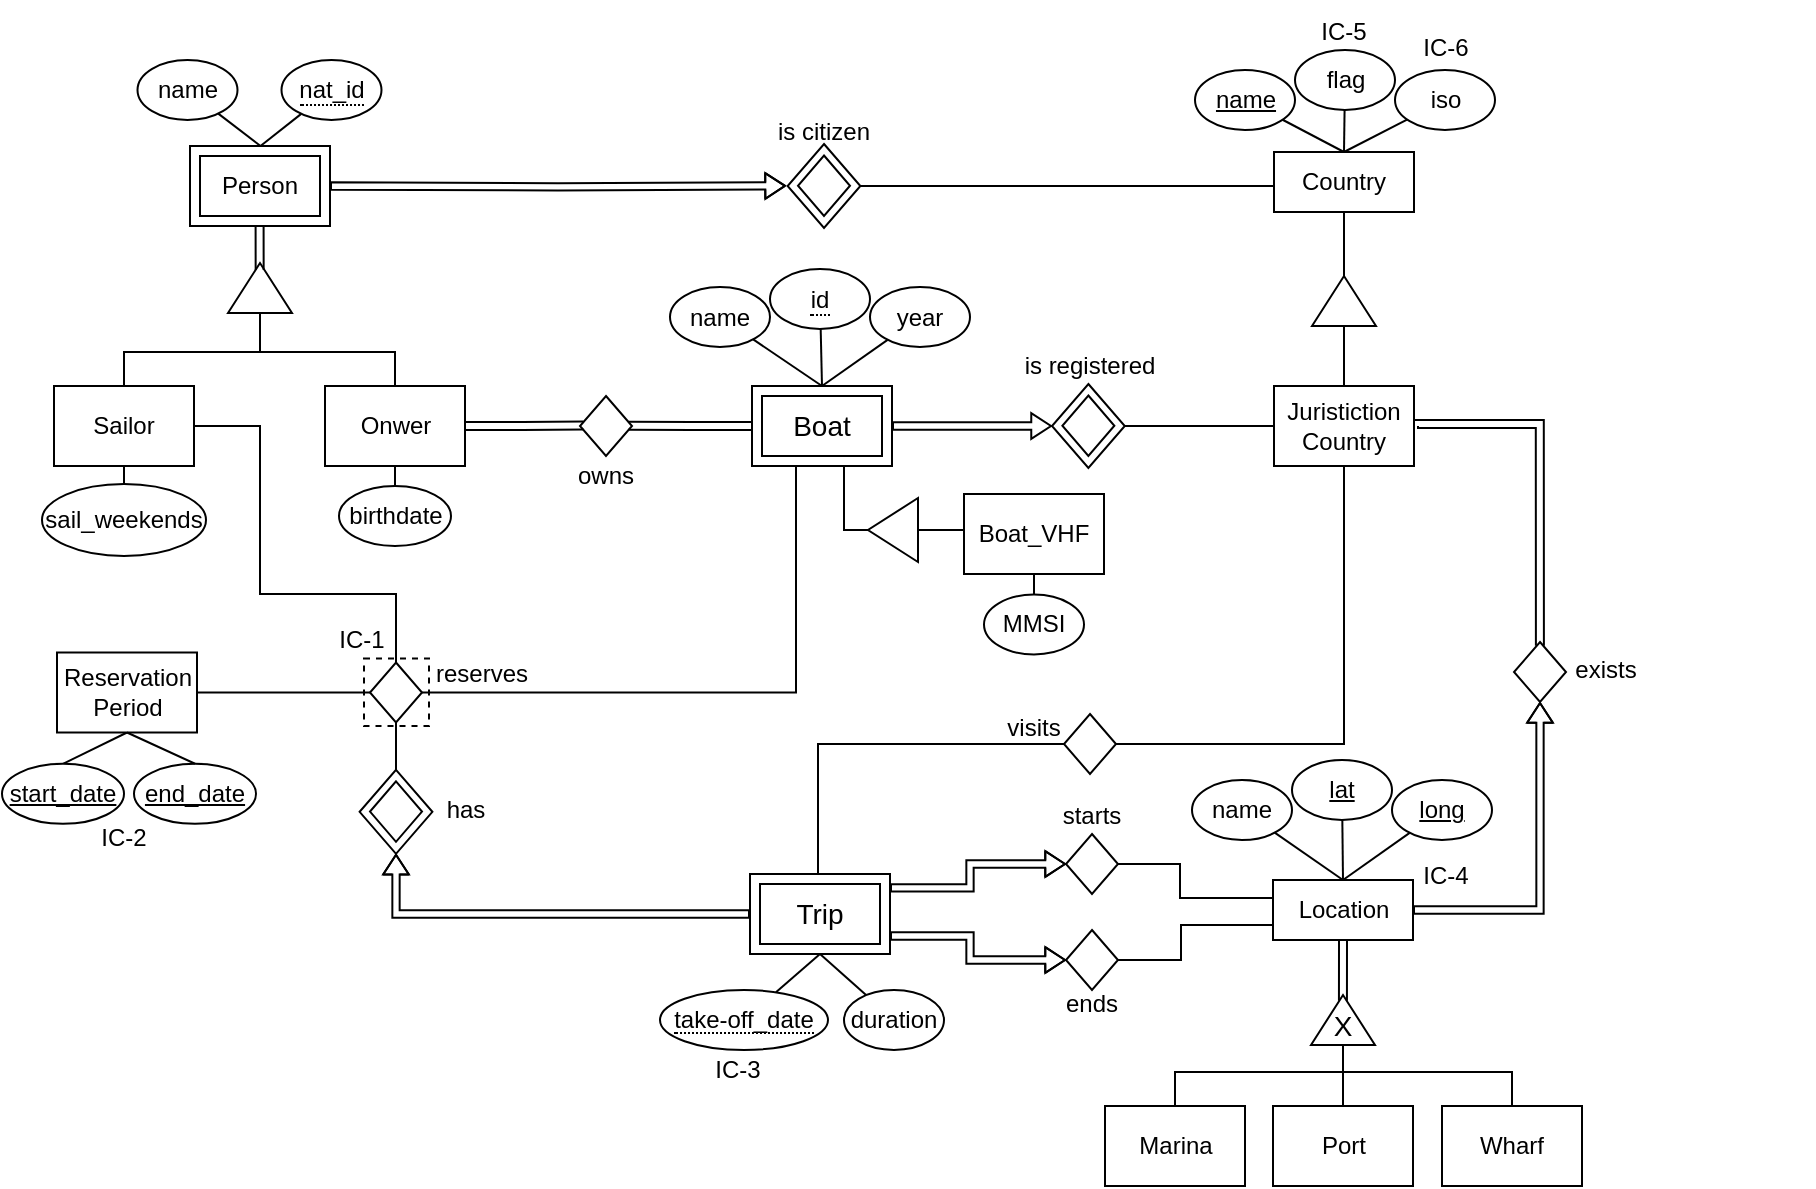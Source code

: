 <mxfile version="15.9.6" type="device"><diagram id="mtO8EmzBldFPsHvV7_26" name="EA-Model"><mxGraphModel dx="1038" dy="489" grid="1" gridSize="4" guides="1" tooltips="1" connect="1" arrows="1" fold="1" page="1" pageScale="1" pageWidth="827" pageHeight="1169" math="0" shadow="0"><root><mxCell id="0"/><mxCell id="1" parent="0"/><mxCell id="zJxWmI2F3YD3vHhMLD6m-106" value="" style="edgeStyle=orthogonalEdgeStyle;rounded=0;orthogonalLoop=1;jettySize=auto;html=1;fontColor=#000000;startArrow=block;startFill=0;endArrow=none;endFill=0;shape=flexArrow;endWidth=14.912;endSize=2.42;width=3.649;startSize=2.956;sourcePerimeterSpacing=0;startWidth=8.221;ignoreEdge=0;shadow=0;sketch=0;sourcePortConstraint=none;targetPortConstraint=none;orthogonal=0;anchorPointDirection=0;entryX=1;entryY=0.5;entryDx=0;entryDy=0;exitX=0.5;exitY=1;exitDx=0;exitDy=0;" parent="1" source="zJxWmI2F3YD3vHhMLD6m-108" target="zJxWmI2F3YD3vHhMLD6m-92" edge="1"><mxGeometry relative="1" as="geometry"><mxPoint x="772" y="486" as="sourcePoint"/><mxPoint x="772.011" y="609.0" as="targetPoint"/><Array as="points"><mxPoint x="772" y="482"/><mxPoint x="772" y="609"/></Array></mxGeometry></mxCell><mxCell id="zJxWmI2F3YD3vHhMLD6m-107" value="" style="group;rounded=1;shadow=0;sketch=0;strokeColor=none;strokeWidth=1;fillColor=none;gradientColor=none;" parent="1" vertex="1" connectable="0"><mxGeometry x="779" y="438" width="130" height="36" as="geometry"/></mxCell><mxCell id="zJxWmI2F3YD3vHhMLD6m-108" value="" style="rhombus;whiteSpace=wrap;html=1;fillColor=default;container=0;rounded=0;shadow=0;sketch=0;strokeColor=default;strokeWidth=1;" parent="zJxWmI2F3YD3vHhMLD6m-107" vertex="1"><mxGeometry x="-20" y="2" width="26" height="30" as="geometry"/></mxCell><mxCell id="zJxWmI2F3YD3vHhMLD6m-109" value="exists" style="text;html=1;strokeColor=none;fillColor=none;align=center;verticalAlign=middle;whiteSpace=wrap;rounded=0;container=0;shadow=0;sketch=0;" parent="zJxWmI2F3YD3vHhMLD6m-107" vertex="1"><mxGeometry x="-7" y="1" width="66" height="30" as="geometry"/></mxCell><mxCell id="zJxWmI2F3YD3vHhMLD6m-112" value="" style="edgeStyle=orthogonalEdgeStyle;rounded=0;orthogonalLoop=1;jettySize=auto;html=1;fontColor=#000000;startArrow=none;startFill=0;endArrow=none;endFill=0;shape=link;startSize=5;shadow=0;sketch=0;sourcePerimeterSpacing=0;entryX=1;entryY=0.5;entryDx=0;entryDy=0;exitX=0.498;exitY=0.063;exitDx=0;exitDy=0;exitPerimeter=0;" parent="1" source="zJxWmI2F3YD3vHhMLD6m-108" target="zJxWmI2F3YD3vHhMLD6m-33" edge="1"><mxGeometry relative="1" as="geometry"><mxPoint x="772" y="438" as="sourcePoint"/><mxPoint x="718" y="366" as="targetPoint"/><Array as="points"><mxPoint x="772" y="331"/></Array></mxGeometry></mxCell><mxCell id="zJxWmI2F3YD3vHhMLD6m-163" value="" style="edgeStyle=orthogonalEdgeStyle;rounded=0;orthogonalLoop=1;jettySize=auto;html=1;fontColor=#000000;startArrow=block;startFill=0;endArrow=none;endFill=0;shape=flexArrow;endWidth=14.912;endSize=2.42;width=3.649;startSize=2.956;sourcePerimeterSpacing=0;startWidth=8.221;ignoreEdge=0;shadow=0;sketch=0;sourcePortConstraint=none;targetPortConstraint=none;orthogonal=0;anchorPointDirection=0;fontSize=14;entryX=1;entryY=0.5;entryDx=0;entryDy=0;exitX=0;exitY=0.5;exitDx=0;exitDy=0;" parent="1" source="zJxWmI2F3YD3vHhMLD6m-165" target="zJxWmI2F3YD3vHhMLD6m-155" edge="1"><mxGeometry relative="1" as="geometry"><mxPoint x="520" y="332" as="sourcePoint"/><mxPoint x="502.021" y="356.0" as="targetPoint"/><Array as="points"/></mxGeometry></mxCell><mxCell id="zJxWmI2F3YD3vHhMLD6m-173" value="" style="edgeStyle=orthogonalEdgeStyle;rounded=0;sketch=0;orthogonalLoop=1;jettySize=auto;html=1;shadow=0;fontSize=14;startArrow=none;startFill=0;endArrow=none;endFill=0;sourcePerimeterSpacing=0;entryX=1;entryY=0.5;entryDx=0;entryDy=0;" parent="1" source="zJxWmI2F3YD3vHhMLD6m-33" target="zJxWmI2F3YD3vHhMLD6m-165" edge="1"><mxGeometry relative="1" as="geometry"/></mxCell><mxCell id="zJxWmI2F3YD3vHhMLD6m-174" value="" style="group;rounded=0;shadow=0;sketch=0;fontSize=14;strokeColor=default;strokeWidth=1;fillColor=none;gradientColor=none;container=0;" parent="1" vertex="1" connectable="0"><mxGeometry x="377" y="556" width="70" height="40" as="geometry"/></mxCell><mxCell id="xn7g9iZV4RgTC4gJWkwB-10" value="" style="edgeStyle=orthogonalEdgeStyle;rounded=0;orthogonalLoop=1;jettySize=auto;html=1;fontColor=#000000;startArrow=block;startFill=0;endArrow=none;endFill=0;shape=flexArrow;endWidth=14.912;endSize=2.42;width=3.649;startSize=2.956;sourcePerimeterSpacing=0;startWidth=8.221;ignoreEdge=0;shadow=0;sketch=0;sourcePortConstraint=none;targetPortConstraint=none;orthogonal=0;anchorPointDirection=0;entryX=1;entryY=0.198;entryDx=0;entryDy=0;entryPerimeter=0;exitX=0;exitY=0.5;exitDx=0;exitDy=0;" parent="1" source="xn7g9iZV4RgTC4gJWkwB-2" edge="1"><mxGeometry relative="1" as="geometry"><mxPoint x="526" y="551" as="sourcePoint"/><mxPoint x="447" y="562.92" as="targetPoint"/><Array as="points"><mxPoint x="487" y="551"/><mxPoint x="487" y="563"/></Array></mxGeometry></mxCell><mxCell id="xn7g9iZV4RgTC4gJWkwB-18" value="" style="edgeStyle=orthogonalEdgeStyle;rounded=0;orthogonalLoop=1;jettySize=auto;html=1;fontColor=#000000;startArrow=none;startFill=0;endArrow=none;endFill=0;entryX=1;entryY=0.5;entryDx=0;entryDy=0;" parent="1" target="xn7g9iZV4RgTC4gJWkwB-2" edge="1"><mxGeometry relative="1" as="geometry"><mxPoint x="636" y="568" as="sourcePoint"/><mxPoint x="592.26" y="558" as="targetPoint"/><Array as="points"><mxPoint x="639" y="568"/><mxPoint x="592" y="568"/><mxPoint x="592" y="551"/></Array></mxGeometry></mxCell><mxCell id="xn7g9iZV4RgTC4gJWkwB-19" value="" style="edgeStyle=orthogonalEdgeStyle;rounded=0;orthogonalLoop=1;jettySize=auto;html=1;fontColor=#000000;startArrow=none;startFill=0;endArrow=none;endFill=0;entryX=1;entryY=0.5;entryDx=0;entryDy=0;exitX=0;exitY=0.75;exitDx=0;exitDy=0;" parent="1" source="zJxWmI2F3YD3vHhMLD6m-92" target="xn7g9iZV4RgTC4gJWkwB-7" edge="1"><mxGeometry relative="1" as="geometry"><mxPoint x="634" y="582" as="sourcePoint"/><mxPoint x="598.26" y="600" as="targetPoint"/><Array as="points"><mxPoint x="592.5" y="582"/><mxPoint x="592.5" y="599"/></Array></mxGeometry></mxCell><mxCell id="xn7g9iZV4RgTC4gJWkwB-26" value="" style="edgeStyle=none;rounded=0;orthogonalLoop=1;jettySize=auto;html=1;endArrow=none;endFill=0;entryX=0.5;entryY=1;entryDx=0;entryDy=0;" parent="1" source="xn7g9iZV4RgTC4gJWkwB-23" target="zJxWmI2F3YD3vHhMLD6m-175" edge="1"><mxGeometry relative="1" as="geometry"/></mxCell><mxCell id="xn7g9iZV4RgTC4gJWkwB-23" value="&lt;div style=&quot;border-bottom: 1px dotted black ; line-height: 1&quot;&gt;take-off_date&lt;/div&gt;" style="ellipse;whiteSpace=wrap;html=1;container=0;" parent="1" vertex="1"><mxGeometry x="332" y="614" width="84" height="30" as="geometry"/></mxCell><mxCell id="xn7g9iZV4RgTC4gJWkwB-25" value="" style="rounded=0;orthogonalLoop=1;jettySize=auto;html=1;endArrow=none;endFill=0;entryX=0.5;entryY=1;entryDx=0;entryDy=0;" parent="1" source="xn7g9iZV4RgTC4gJWkwB-24" target="zJxWmI2F3YD3vHhMLD6m-175" edge="1"><mxGeometry relative="1" as="geometry"/></mxCell><mxCell id="xn7g9iZV4RgTC4gJWkwB-24" value="duration" style="ellipse;whiteSpace=wrap;html=1;container=0;" parent="1" vertex="1"><mxGeometry x="424" y="614" width="50" height="30" as="geometry"/></mxCell><mxCell id="xn7g9iZV4RgTC4gJWkwB-32" value="" style="edgeStyle=orthogonalEdgeStyle;rounded=0;orthogonalLoop=1;jettySize=auto;html=1;fontColor=#000000;startArrow=none;startFill=0;endArrow=none;endFill=0;entryX=0;entryY=0.5;entryDx=0;entryDy=0;exitX=0.5;exitY=0;exitDx=0;exitDy=0;" parent="1" source="zJxWmI2F3YD3vHhMLD6m-176" target="xn7g9iZV4RgTC4gJWkwB-29" edge="1"><mxGeometry relative="1" as="geometry"><mxPoint x="411" y="616" as="sourcePoint"/><mxPoint x="524" y="491" as="targetPoint"/><Array as="points"><mxPoint x="412" y="588"/><mxPoint x="411" y="588"/><mxPoint x="411" y="491"/></Array></mxGeometry></mxCell><mxCell id="xn7g9iZV4RgTC4gJWkwB-33" value="" style="edgeStyle=orthogonalEdgeStyle;rounded=0;orthogonalLoop=1;jettySize=auto;html=1;fontColor=#000000;startArrow=none;startFill=0;endArrow=none;endFill=0;entryX=0.5;entryY=1;entryDx=0;entryDy=0;exitX=1;exitY=0.5;exitDx=0;exitDy=0;" parent="1" source="xn7g9iZV4RgTC4gJWkwB-29" target="zJxWmI2F3YD3vHhMLD6m-33" edge="1"><mxGeometry relative="1" as="geometry"><mxPoint x="674" y="488" as="sourcePoint"/><mxPoint x="674" y="378" as="targetPoint"/><Array as="points"><mxPoint x="674" y="491"/></Array></mxGeometry></mxCell><mxCell id="xn7g9iZV4RgTC4gJWkwB-41" value="" style="edgeStyle=orthogonalEdgeStyle;rounded=0;orthogonalLoop=1;jettySize=auto;html=1;fontColor=#000000;startArrow=none;startFill=0;endArrow=none;endFill=0;shape=link;startSize=5;exitX=1;exitY=0.5;exitDx=0;exitDy=0;entryX=0.064;entryY=0.492;entryDx=0;entryDy=0;entryPerimeter=0;" parent="1" source="zJxWmI2F3YD3vHhMLD6m-144" target="xn7g9iZV4RgTC4gJWkwB-39" edge="1"><mxGeometry relative="1" as="geometry"><mxPoint x="320.044" y="389.9" as="sourcePoint"/><mxPoint x="284" y="332" as="targetPoint"/><Array as="points"/></mxGeometry></mxCell><mxCell id="xn7g9iZV4RgTC4gJWkwB-42" value="" style="edgeStyle=orthogonalEdgeStyle;rounded=0;orthogonalLoop=1;jettySize=auto;html=1;fontColor=#000000;startArrow=none;startFill=0;endArrow=none;endFill=0;shape=link;startSize=5;exitX=0;exitY=0.5;exitDx=0;exitDy=0;entryX=0.93;entryY=0.494;entryDx=0;entryDy=0;entryPerimeter=0;" parent="1" source="zJxWmI2F3YD3vHhMLD6m-155" target="xn7g9iZV4RgTC4gJWkwB-39" edge="1"><mxGeometry relative="1" as="geometry"><mxPoint x="372" y="332" as="sourcePoint"/><mxPoint x="324" y="332" as="targetPoint"/><Array as="points"/></mxGeometry></mxCell><mxCell id="zJxWmI2F3YD3vHhMLD6m-135" value="&lt;div style=&quot;border-bottom: 1px dotted black&quot;&gt;nat_id&lt;/div&gt;" style="ellipse;whiteSpace=wrap;html=1;container=0;" parent="1" vertex="1"><mxGeometry x="142.75" y="149" width="50" height="30" as="geometry"/></mxCell><mxCell id="zJxWmI2F3YD3vHhMLD6m-138" style="edgeStyle=none;rounded=0;orthogonalLoop=1;jettySize=auto;html=1;entryX=0.5;entryY=0;entryDx=0;entryDy=0;endArrow=none;endFill=0;" parent="1" source="zJxWmI2F3YD3vHhMLD6m-135" edge="1"><mxGeometry relative="1" as="geometry"><mxPoint x="132.25" y="192" as="targetPoint"/></mxGeometry></mxCell><mxCell id="zJxWmI2F3YD3vHhMLD6m-140" style="rounded=0;orthogonalLoop=1;jettySize=auto;html=1;endArrow=none;endFill=0;entryX=0.5;entryY=0;entryDx=0;entryDy=0;" parent="1" source="zJxWmI2F3YD3vHhMLD6m-141" edge="1"><mxGeometry relative="1" as="geometry"><mxPoint x="132.25" y="192" as="targetPoint"/></mxGeometry></mxCell><mxCell id="zJxWmI2F3YD3vHhMLD6m-141" value="name" style="ellipse;whiteSpace=wrap;html=1;container=0;" parent="1" vertex="1"><mxGeometry x="70.75" y="149" width="50" height="30" as="geometry"/></mxCell><mxCell id="zJxWmI2F3YD3vHhMLD6m-142" value="Sailor" style="rounded=0;whiteSpace=wrap;html=1;fontColor=#000000;fillColor=default;strokeWidth=1;shadow=0;sketch=0;container=0;" parent="1" vertex="1"><mxGeometry x="29" y="312" width="70" height="40" as="geometry"/></mxCell><mxCell id="zJxWmI2F3YD3vHhMLD6m-144" value="Onwer" style="rounded=0;whiteSpace=wrap;html=1;fontColor=#000000;fillColor=default;strokeWidth=1;shadow=0;sketch=0;container=0;" parent="1" vertex="1"><mxGeometry x="164.5" y="312" width="70" height="40" as="geometry"/></mxCell><mxCell id="zJxWmI2F3YD3vHhMLD6m-149" style="edgeStyle=orthogonalEdgeStyle;rounded=0;sketch=0;orthogonalLoop=1;jettySize=auto;html=1;shadow=0;startArrow=none;startFill=0;endArrow=none;endFill=0;sourcePerimeterSpacing=0;entryX=0;entryY=0.5;entryDx=0;entryDy=0;exitX=0.5;exitY=0;exitDx=0;exitDy=0;" parent="1" source="zJxWmI2F3YD3vHhMLD6m-142" target="zJxWmI2F3YD3vHhMLD6m-146" edge="1"><mxGeometry relative="1" as="geometry"><mxPoint x="-446" y="-215" as="targetPoint"/><Array as="points"><mxPoint x="64" y="295"/><mxPoint x="132" y="295"/></Array></mxGeometry></mxCell><mxCell id="zJxWmI2F3YD3vHhMLD6m-151" style="edgeStyle=orthogonalEdgeStyle;rounded=0;sketch=0;orthogonalLoop=1;jettySize=auto;html=1;entryX=0;entryY=0.5;entryDx=0;entryDy=0;shadow=0;startArrow=none;startFill=0;endArrow=none;endFill=0;sourcePerimeterSpacing=0;exitX=0.5;exitY=0;exitDx=0;exitDy=0;" parent="1" source="zJxWmI2F3YD3vHhMLD6m-144" target="zJxWmI2F3YD3vHhMLD6m-146" edge="1"><mxGeometry relative="1" as="geometry"><Array as="points"><mxPoint x="200" y="295"/><mxPoint x="132" y="295"/></Array></mxGeometry></mxCell><mxCell id="xn7g9iZV4RgTC4gJWkwB-45" value="" style="rhombus;whiteSpace=wrap;html=1;fillColor=none;container=0;rounded=0;" parent="1" vertex="1"><mxGeometry x="187" y="450.25" width="26" height="30" as="geometry"/></mxCell><mxCell id="T82zshx75YJD7q8zzaBY-7" value="IC-3" style="text;html=1;strokeColor=none;fillColor=none;align=center;verticalAlign=middle;whiteSpace=wrap;rounded=0;fontColor=#000000;container=0;" parent="1" vertex="1"><mxGeometry x="348" y="639" width="46" height="30" as="geometry"/></mxCell><mxCell id="zJxWmI2F3YD3vHhMLD6m-154" value="" style="group;rounded=0;shadow=0;sketch=0;fontSize=14;strokeColor=default;strokeWidth=1;fillColor=default;gradientColor=none;container=0;" parent="1" vertex="1" connectable="0"><mxGeometry x="378" y="312" width="70" height="40" as="geometry"/></mxCell><mxCell id="vhLkZkpWc89XIoJ8tT74-11" value="" style="triangle;whiteSpace=wrap;html=1;rotation=0;direction=west;container=0;fillColor=default;" parent="1" vertex="1"><mxGeometry x="436" y="368" width="25" height="32" as="geometry"/></mxCell><mxCell id="_oi1t7SyCfemKxTEH7Dt-3" style="rounded=0;orthogonalLoop=1;jettySize=auto;html=1;exitX=0.5;exitY=0;exitDx=0;exitDy=0;endArrow=none;endFill=0;entryX=0.5;entryY=1;entryDx=0;entryDy=0;" parent="1" source="_oi1t7SyCfemKxTEH7Dt-1" target="zJxWmI2F3YD3vHhMLD6m-142" edge="1"><mxGeometry relative="1" as="geometry"><mxPoint x="37" y="353" as="targetPoint"/></mxGeometry></mxCell><mxCell id="_oi1t7SyCfemKxTEH7Dt-1" value="sail_weekends" style="ellipse;whiteSpace=wrap;html=1;container=0;" parent="1" vertex="1"><mxGeometry x="23" y="361" width="82" height="36" as="geometry"/></mxCell><mxCell id="_oi1t7SyCfemKxTEH7Dt-10" value="" style="edgeStyle=none;rounded=0;orthogonalLoop=1;jettySize=auto;html=1;endArrow=none;endFill=0;entryX=0.5;entryY=1;entryDx=0;entryDy=0;exitX=0.5;exitY=0;exitDx=0;exitDy=0;" parent="1" source="_oi1t7SyCfemKxTEH7Dt-4" target="zJxWmI2F3YD3vHhMLD6m-144" edge="1"><mxGeometry relative="1" as="geometry"><mxPoint x="231" y="379" as="sourcePoint"/></mxGeometry></mxCell><mxCell id="_oi1t7SyCfemKxTEH7Dt-4" value="birthdate" style="ellipse;whiteSpace=wrap;html=1;container=0;" parent="1" vertex="1"><mxGeometry x="171.5" y="362" width="56" height="30" as="geometry"/></mxCell><mxCell id="T82zshx75YJD7q8zzaBY-8" value="IC-5" style="text;html=1;strokeColor=none;fillColor=none;align=center;verticalAlign=middle;whiteSpace=wrap;rounded=0;fontColor=#000000;container=0;" parent="1" vertex="1"><mxGeometry x="651" y="119" width="45.75" height="32" as="geometry"/></mxCell><mxCell id="zJxWmI2F3YD3vHhMLD6m-99" value="Marina" style="rounded=0;whiteSpace=wrap;html=1;fontColor=#000000;fillColor=default;strokeWidth=1;shadow=0;sketch=0;container=0;" parent="1" vertex="1"><mxGeometry x="554.5" y="672" width="70" height="40" as="geometry"/></mxCell><mxCell id="zJxWmI2F3YD3vHhMLD6m-100" value="Port" style="rounded=0;whiteSpace=wrap;html=1;fontColor=#000000;fillColor=default;strokeWidth=1;shadow=0;sketch=0;container=0;" parent="1" vertex="1"><mxGeometry x="638.5" y="672" width="70" height="40" as="geometry"/></mxCell><mxCell id="zJxWmI2F3YD3vHhMLD6m-101" value="Wharf" style="rounded=0;whiteSpace=wrap;html=1;fontColor=#000000;fillColor=default;strokeWidth=1;shadow=0;sketch=0;container=0;" parent="1" vertex="1"><mxGeometry x="723" y="672" width="70" height="40" as="geometry"/></mxCell><mxCell id="zJxWmI2F3YD3vHhMLD6m-105" style="edgeStyle=orthogonalEdgeStyle;rounded=0;sketch=0;orthogonalLoop=1;jettySize=auto;html=1;shadow=0;startArrow=none;startFill=0;endArrow=none;endFill=0;sourcePerimeterSpacing=0;entryX=0;entryY=0.5;entryDx=0;entryDy=0;" parent="1" source="zJxWmI2F3YD3vHhMLD6m-99" target="zJxWmI2F3YD3vHhMLD6m-96" edge="1"><mxGeometry relative="1" as="geometry"><mxPoint x="670" y="643" as="targetPoint"/><Array as="points"><mxPoint x="590" y="655"/><mxPoint x="674" y="655"/></Array></mxGeometry></mxCell><mxCell id="zJxWmI2F3YD3vHhMLD6m-103" style="edgeStyle=none;rounded=0;sketch=0;orthogonalLoop=1;jettySize=auto;html=1;shadow=0;startArrow=none;startFill=0;endArrow=none;endFill=0;sourcePerimeterSpacing=0;entryX=0.5;entryY=0;entryDx=0;entryDy=0;exitX=0;exitY=0.5;exitDx=0;exitDy=0;" parent="1" source="zJxWmI2F3YD3vHhMLD6m-96" target="zJxWmI2F3YD3vHhMLD6m-100" edge="1"><mxGeometry relative="1" as="geometry"><mxPoint x="672.286" y="638.381" as="sourcePoint"/><mxPoint x="674" y="655" as="targetPoint"/></mxGeometry></mxCell><mxCell id="zJxWmI2F3YD3vHhMLD6m-104" style="edgeStyle=orthogonalEdgeStyle;rounded=0;sketch=0;orthogonalLoop=1;jettySize=auto;html=1;entryX=0;entryY=0.5;entryDx=0;entryDy=0;shadow=0;startArrow=none;startFill=0;endArrow=none;endFill=0;sourcePerimeterSpacing=0;" parent="1" source="zJxWmI2F3YD3vHhMLD6m-101" target="zJxWmI2F3YD3vHhMLD6m-96" edge="1"><mxGeometry relative="1" as="geometry"><Array as="points"><mxPoint x="758" y="655"/><mxPoint x="674" y="655"/></Array></mxGeometry></mxCell><mxCell id="zJxWmI2F3YD3vHhMLD6m-89" value="&lt;u&gt;long&lt;/u&gt;" style="ellipse;whiteSpace=wrap;html=1;container=0;" parent="1" vertex="1"><mxGeometry x="698" y="509" width="50" height="30" as="geometry"/></mxCell><mxCell id="zJxWmI2F3YD3vHhMLD6m-91" value="&lt;u&gt;lat&lt;/u&gt;" style="ellipse;whiteSpace=wrap;html=1;container=0;" parent="1" vertex="1"><mxGeometry x="648" y="499" width="50" height="30" as="geometry"/></mxCell><mxCell id="zJxWmI2F3YD3vHhMLD6m-92" value="Location" style="rounded=0;whiteSpace=wrap;html=1;container=0;" parent="1" vertex="1"><mxGeometry x="638.5" y="559" width="70" height="30" as="geometry"/></mxCell><mxCell id="zJxWmI2F3YD3vHhMLD6m-88" style="edgeStyle=none;rounded=0;orthogonalLoop=1;jettySize=auto;html=1;entryX=0.5;entryY=0;entryDx=0;entryDy=0;endArrow=none;endFill=0;" parent="1" source="zJxWmI2F3YD3vHhMLD6m-89" target="zJxWmI2F3YD3vHhMLD6m-92" edge="1"><mxGeometry relative="1" as="geometry"/></mxCell><mxCell id="zJxWmI2F3YD3vHhMLD6m-90" style="edgeStyle=none;rounded=0;orthogonalLoop=1;jettySize=auto;html=1;entryX=0.5;entryY=0;entryDx=0;entryDy=0;endArrow=none;endFill=0;" parent="1" source="zJxWmI2F3YD3vHhMLD6m-91" target="zJxWmI2F3YD3vHhMLD6m-92" edge="1"><mxGeometry relative="1" as="geometry"/></mxCell><mxCell id="zJxWmI2F3YD3vHhMLD6m-93" style="rounded=0;orthogonalLoop=1;jettySize=auto;html=1;endArrow=none;endFill=0;entryX=0.5;entryY=0;entryDx=0;entryDy=0;" parent="1" source="zJxWmI2F3YD3vHhMLD6m-94" target="zJxWmI2F3YD3vHhMLD6m-92" edge="1"><mxGeometry relative="1" as="geometry"/></mxCell><mxCell id="zJxWmI2F3YD3vHhMLD6m-94" value="name" style="ellipse;whiteSpace=wrap;html=1;container=0;" parent="1" vertex="1"><mxGeometry x="598" y="509" width="50" height="30" as="geometry"/></mxCell><mxCell id="zJxWmI2F3YD3vHhMLD6m-2" value="IC-4" style="text;html=1;strokeColor=none;fillColor=none;align=center;verticalAlign=middle;whiteSpace=wrap;rounded=0;fontColor=#000000;container=0;" parent="1" vertex="1"><mxGeometry x="702" y="542" width="46" height="30" as="geometry"/></mxCell><mxCell id="zJxWmI2F3YD3vHhMLD6m-23" value="" style="triangle;whiteSpace=wrap;html=1;rotation=-90;container=0;direction=east;" parent="1" vertex="1"><mxGeometry x="661.5" y="253.5" width="25" height="32" as="geometry"/></mxCell><mxCell id="zJxWmI2F3YD3vHhMLD6m-33" value="Juristiction Country" style="rounded=0;whiteSpace=wrap;html=1;fontColor=#000000;fillColor=default;allowArrows=1;container=0;" parent="1" vertex="1"><mxGeometry x="639" y="312" width="70" height="40" as="geometry"/></mxCell><mxCell id="zJxWmI2F3YD3vHhMLD6m-79" style="edgeStyle=none;rounded=0;sketch=0;orthogonalLoop=1;jettySize=auto;html=1;shadow=0;startArrow=none;startFill=0;endArrow=none;endFill=0;sourcePerimeterSpacing=0;" parent="1" source="zJxWmI2F3YD3vHhMLD6m-23" target="zJxWmI2F3YD3vHhMLD6m-33" edge="1"><mxGeometry relative="1" as="geometry"/></mxCell><mxCell id="zJxWmI2F3YD3vHhMLD6m-24" value="iso" style="ellipse;whiteSpace=wrap;html=1;container=0;" parent="1" vertex="1"><mxGeometry x="699.5" y="154" width="50" height="30" as="geometry"/></mxCell><mxCell id="zJxWmI2F3YD3vHhMLD6m-25" value="flag" style="ellipse;whiteSpace=wrap;html=1;container=0;" parent="1" vertex="1"><mxGeometry x="649.5" y="144" width="50" height="30" as="geometry"/></mxCell><mxCell id="zJxWmI2F3YD3vHhMLD6m-26" value="Country" style="rounded=0;whiteSpace=wrap;html=1;container=0;" parent="1" vertex="1"><mxGeometry x="639" y="195" width="70" height="30" as="geometry"/></mxCell><mxCell id="zJxWmI2F3YD3vHhMLD6m-38" style="edgeStyle=none;rounded=0;orthogonalLoop=1;jettySize=auto;html=1;entryX=0.5;entryY=0;entryDx=0;entryDy=0;endArrow=none;endFill=0;" parent="1" source="zJxWmI2F3YD3vHhMLD6m-24" target="zJxWmI2F3YD3vHhMLD6m-26" edge="1"><mxGeometry relative="1" as="geometry"/></mxCell><mxCell id="zJxWmI2F3YD3vHhMLD6m-37" style="edgeStyle=none;rounded=0;orthogonalLoop=1;jettySize=auto;html=1;entryX=0.5;entryY=0;entryDx=0;entryDy=0;endArrow=none;endFill=0;" parent="1" source="zJxWmI2F3YD3vHhMLD6m-25" target="zJxWmI2F3YD3vHhMLD6m-26" edge="1"><mxGeometry relative="1" as="geometry"/></mxCell><mxCell id="zJxWmI2F3YD3vHhMLD6m-36" style="rounded=0;orthogonalLoop=1;jettySize=auto;html=1;endArrow=none;endFill=0;entryX=0.5;entryY=0;entryDx=0;entryDy=0;" parent="1" source="zJxWmI2F3YD3vHhMLD6m-34" target="zJxWmI2F3YD3vHhMLD6m-26" edge="1"><mxGeometry relative="1" as="geometry"/></mxCell><mxCell id="zJxWmI2F3YD3vHhMLD6m-34" value="&lt;u&gt;name&lt;/u&gt;" style="ellipse;whiteSpace=wrap;html=1;container=0;" parent="1" vertex="1"><mxGeometry x="599.5" y="154" width="50" height="30" as="geometry"/></mxCell><mxCell id="T82zshx75YJD7q8zzaBY-9" value="IC-6" style="text;html=1;strokeColor=none;fillColor=none;align=center;verticalAlign=middle;whiteSpace=wrap;rounded=0;fontColor=#000000;container=0;" parent="1" vertex="1"><mxGeometry x="701.5" y="128" width="46" height="30" as="geometry"/></mxCell><mxCell id="zJxWmI2F3YD3vHhMLD6m-96" value="&lt;p style=&quot;line-height: 0&quot;&gt;&lt;br&gt;&lt;/p&gt;" style="triangle;whiteSpace=wrap;html=1;rotation=-90;rounded=0;shadow=0;sketch=0;strokeWidth=1;fillColor=default;gradientColor=none;strokeColor=default;portConstraintRotation=1;snapToPoint=1;container=0;direction=east;" parent="1" vertex="1"><mxGeometry x="661" y="613" width="25" height="32" as="geometry"/></mxCell><mxCell id="zJxWmI2F3YD3vHhMLD6m-113" value="&lt;font style=&quot;font-size: 14px&quot;&gt;X&lt;/font&gt;" style="text;html=1;strokeColor=none;fillColor=none;align=center;verticalAlign=middle;whiteSpace=wrap;rounded=0;shadow=0;sketch=0;container=0;rotation=0;" parent="1" vertex="1"><mxGeometry x="664.75" y="622" width="16.5" height="19" as="geometry"/></mxCell><mxCell id="zJxWmI2F3YD3vHhMLD6m-165" value="" style="rhombus;whiteSpace=wrap;html=1;fillColor=none;container=0;rounded=0;shadow=0;sketch=0;fontSize=14;strokeColor=default;strokeWidth=1;" parent="1" vertex="1"><mxGeometry x="528" y="311" width="36.39" height="42" as="geometry"/></mxCell><mxCell id="zJxWmI2F3YD3vHhMLD6m-166" value="" style="rhombus;whiteSpace=wrap;html=1;fillColor=none;container=0;rounded=0;shadow=0;sketch=0;fontSize=14;strokeColor=default;strokeWidth=1;" parent="1" vertex="1"><mxGeometry x="533.19" y="316.75" width="26" height="30.25" as="geometry"/></mxCell><mxCell id="zJxWmI2F3YD3vHhMLD6m-167" value="is registered" style="text;html=1;strokeColor=none;fillColor=none;align=center;verticalAlign=middle;whiteSpace=wrap;rounded=0;container=0;shadow=0;sketch=0;fontSize=12;" parent="1" vertex="1"><mxGeometry x="500" y="287" width="94" height="30" as="geometry"/></mxCell><mxCell id="zJxWmI2F3YD3vHhMLD6m-175" value="" style="rounded=0;whiteSpace=wrap;html=1;fontColor=#000000;fillColor=default;strokeWidth=1;shadow=0;sketch=0;fontSize=14;container=0;" parent="1" vertex="1"><mxGeometry x="377" y="556" width="70" height="40" as="geometry"/></mxCell><mxCell id="zJxWmI2F3YD3vHhMLD6m-176" value="&lt;span&gt;Trip&lt;br&gt;&lt;/span&gt;" style="rounded=0;whiteSpace=wrap;html=1;fontColor=#000000;fillColor=default;strokeWidth=1;shadow=0;sketch=0;fontSize=14;container=0;" parent="1" vertex="1"><mxGeometry x="382" y="561" width="60" height="30" as="geometry"/></mxCell><mxCell id="xn7g9iZV4RgTC4gJWkwB-16" value="" style="edgeStyle=orthogonalEdgeStyle;rounded=0;orthogonalLoop=1;jettySize=auto;html=1;fontColor=#000000;startArrow=block;startFill=0;endArrow=none;endFill=0;shape=flexArrow;endWidth=14.912;endSize=2.42;width=3.649;startSize=2.956;sourcePerimeterSpacing=0;startWidth=8.221;ignoreEdge=0;shadow=0;sketch=0;sourcePortConstraint=none;targetPortConstraint=none;orthogonal=0;anchorPointDirection=0;entryX=1;entryY=0.198;entryDx=0;entryDy=0;entryPerimeter=0;exitX=0;exitY=0.5;exitDx=0;exitDy=0;" parent="1" source="xn7g9iZV4RgTC4gJWkwB-7" edge="1"><mxGeometry relative="1" as="geometry"><mxPoint x="526" y="599.09" as="sourcePoint"/><mxPoint x="447" y="587.01" as="targetPoint"/><Array as="points"><mxPoint x="487" y="599"/><mxPoint x="487" y="587"/></Array></mxGeometry></mxCell><mxCell id="xn7g9iZV4RgTC4gJWkwB-3" value="starts" style="text;html=1;strokeColor=none;fillColor=none;align=center;verticalAlign=middle;whiteSpace=wrap;rounded=0;container=0;" parent="1" vertex="1"><mxGeometry x="524" y="512" width="48" height="30" as="geometry"/></mxCell><mxCell id="xn7g9iZV4RgTC4gJWkwB-2" value="" style="rhombus;whiteSpace=wrap;html=1;fillColor=none;container=0;rounded=0;" parent="1" vertex="1"><mxGeometry x="535" y="536" width="26" height="30" as="geometry"/></mxCell><mxCell id="xn7g9iZV4RgTC4gJWkwB-6" value="ends" style="text;html=1;strokeColor=none;fillColor=none;align=center;verticalAlign=middle;whiteSpace=wrap;rounded=0;container=0;" parent="1" vertex="1"><mxGeometry x="524" y="606" width="48" height="30" as="geometry"/></mxCell><mxCell id="xn7g9iZV4RgTC4gJWkwB-7" value="" style="rhombus;whiteSpace=wrap;html=1;fillColor=none;container=0;rounded=0;" parent="1" vertex="1"><mxGeometry x="535" y="584" width="26" height="30" as="geometry"/></mxCell><mxCell id="xn7g9iZV4RgTC4gJWkwB-30" value="visits" style="text;html=1;strokeColor=none;fillColor=none;align=center;verticalAlign=middle;whiteSpace=wrap;rounded=0;container=0;" parent="1" vertex="1"><mxGeometry x="466" y="468" width="106" height="30" as="geometry"/></mxCell><mxCell id="xn7g9iZV4RgTC4gJWkwB-29" value="" style="rhombus;whiteSpace=wrap;html=1;fillColor=none;container=0;rounded=0;" parent="1" vertex="1"><mxGeometry x="534" y="476" width="26" height="30" as="geometry"/></mxCell><mxCell id="xn7g9iZV4RgTC4gJWkwB-38" value="owns" style="text;html=1;strokeColor=none;fillColor=none;align=center;verticalAlign=middle;whiteSpace=wrap;rounded=0;container=0;" parent="1" vertex="1"><mxGeometry x="252" y="342" width="106" height="30" as="geometry"/></mxCell><mxCell id="xn7g9iZV4RgTC4gJWkwB-39" value="" style="rhombus;whiteSpace=wrap;html=1;fillColor=none;container=0;rounded=0;" parent="1" vertex="1"><mxGeometry x="292" y="317" width="26" height="30" as="geometry"/></mxCell><mxCell id="zJxWmI2F3YD3vHhMLD6m-146" value="&lt;p style=&quot;line-height: 0&quot;&gt;&lt;br&gt;&lt;/p&gt;" style="triangle;whiteSpace=wrap;html=1;rotation=-90;rounded=0;shadow=0;sketch=0;strokeWidth=1;fillColor=default;gradientColor=none;strokeColor=default;portConstraintRotation=1;snapToPoint=1;container=0;direction=east;" parent="1" vertex="1"><mxGeometry x="119.5" y="247" width="25" height="32" as="geometry"/></mxCell><mxCell id="zJxWmI2F3YD3vHhMLD6m-155" value="" style="rounded=0;whiteSpace=wrap;html=1;fontColor=#000000;fillColor=default;strokeWidth=1;shadow=0;sketch=0;fontSize=14;container=0;" parent="1" vertex="1"><mxGeometry x="378" y="312" width="70" height="40" as="geometry"/></mxCell><mxCell id="vhLkZkpWc89XIoJ8tT74-1" value="Boat_VHF" style="rounded=0;whiteSpace=wrap;html=1;fontColor=#000000;fillColor=default;strokeWidth=1;container=0;" parent="1" vertex="1"><mxGeometry x="484" y="366" width="70" height="40" as="geometry"/></mxCell><mxCell id="zJxWmI2F3YD3vHhMLD6m-156" value="&lt;span&gt;Boat&lt;br&gt;&lt;/span&gt;" style="rounded=0;whiteSpace=wrap;html=1;fontColor=#000000;fillColor=default;strokeWidth=1;shadow=0;sketch=0;fontSize=14;container=0;" parent="1" vertex="1"><mxGeometry x="383" y="317" width="60" height="30" as="geometry"/></mxCell><mxCell id="fafjOqpx6oaeviXGbFza-1" value="" style="group" parent="1" vertex="1" connectable="0"><mxGeometry x="97" y="192" width="70" height="40" as="geometry"/></mxCell><mxCell id="fafjOqpx6oaeviXGbFza-2" value="" style="rounded=0;whiteSpace=wrap;html=1;fontColor=#000000;fillColor=default;strokeWidth=1;" parent="fafjOqpx6oaeviXGbFza-1" vertex="1"><mxGeometry width="70" height="40" as="geometry"/></mxCell><mxCell id="fafjOqpx6oaeviXGbFza-3" value="&lt;span&gt;Person&lt;br&gt;&lt;/span&gt;" style="rounded=0;whiteSpace=wrap;html=1;fontColor=#000000;fillColor=default;strokeWidth=1;" parent="fafjOqpx6oaeviXGbFza-1" vertex="1"><mxGeometry x="5" y="5" width="60" height="30" as="geometry"/></mxCell><mxCell id="fafjOqpx6oaeviXGbFza-12" value="" style="edgeStyle=orthogonalEdgeStyle;rounded=0;orthogonalLoop=1;jettySize=auto;html=1;fontColor=#000000;startArrow=none;startFill=0;endArrow=none;endFill=0;exitX=0;exitY=0.5;exitDx=0;exitDy=0;entryX=1;entryY=0.5;entryDx=0;entryDy=0;" parent="1" source="zJxWmI2F3YD3vHhMLD6m-26" target="fafjOqpx6oaeviXGbFza-7" edge="1"><mxGeometry relative="1" as="geometry"><mxPoint x="635" y="208" as="sourcePoint"/><mxPoint x="438.26" y="210.1" as="targetPoint"/><Array as="points"><mxPoint x="639" y="212"/></Array></mxGeometry></mxCell><mxCell id="fafjOqpx6oaeviXGbFza-18" value="" style="group" parent="1" vertex="1" connectable="0"><mxGeometry x="367.0" y="170" width="94" height="63" as="geometry"/></mxCell><mxCell id="fafjOqpx6oaeviXGbFza-9" value="is citizen" style="text;html=1;strokeColor=none;fillColor=none;align=center;verticalAlign=middle;whiteSpace=wrap;rounded=0;container=0;" parent="fafjOqpx6oaeviXGbFza-18" vertex="1"><mxGeometry width="94" height="30" as="geometry"/></mxCell><mxCell id="fafjOqpx6oaeviXGbFza-7" value="" style="rhombus;whiteSpace=wrap;html=1;fillColor=none;container=0;" parent="fafjOqpx6oaeviXGbFza-18" vertex="1"><mxGeometry x="28.81" y="21" width="36.39" height="42" as="geometry"/></mxCell><mxCell id="fafjOqpx6oaeviXGbFza-8" value="" style="rhombus;whiteSpace=wrap;html=1;fillColor=none;container=0;" parent="fafjOqpx6oaeviXGbFza-18" vertex="1"><mxGeometry x="34" y="26.75" width="26" height="30.25" as="geometry"/></mxCell><mxCell id="fafjOqpx6oaeviXGbFza-20" value="" style="edgeStyle=orthogonalEdgeStyle;rounded=0;orthogonalLoop=1;jettySize=auto;html=1;fontColor=#000000;startArrow=block;startFill=0;endArrow=none;endFill=0;shape=flexArrow;endWidth=14.912;endSize=2.42;width=3.649;startSize=2.956;sourcePerimeterSpacing=0;startWidth=8.221;ignoreEdge=0;shadow=0;sketch=0;sourcePortConstraint=none;targetPortConstraint=none;orthogonal=0;anchorPointDirection=0;fontSize=14;entryX=1;entryY=0.5;entryDx=0;entryDy=0;exitX=0;exitY=0.5;exitDx=0;exitDy=0;" parent="1" target="fafjOqpx6oaeviXGbFza-2" edge="1"><mxGeometry relative="1" as="geometry"><mxPoint x="395" y="211.91" as="sourcePoint"/><mxPoint x="315" y="211.91" as="targetPoint"/><Array as="points"/></mxGeometry></mxCell><mxCell id="TuUi5fwf8vTObgH7SBqK-5" value="" style="edgeStyle=orthogonalEdgeStyle;rounded=0;orthogonalLoop=1;jettySize=auto;html=1;fontColor=#000000;startArrow=none;startFill=0;endArrow=none;endFill=0;shape=link;startSize=5;" parent="1" edge="1"><mxGeometry relative="1" as="geometry"><mxPoint x="131.83" y="254" as="sourcePoint"/><mxPoint x="132.134" y="232" as="targetPoint"/><Array as="points"><mxPoint x="131.83" y="232"/></Array></mxGeometry></mxCell><mxCell id="zJxWmI2F3YD3vHhMLD6m-179" value="" style="rhombus;whiteSpace=wrap;html=1;fillColor=none;container=0;rounded=0;shadow=0;sketch=0;fontSize=14;strokeColor=default;strokeWidth=1;" parent="1" vertex="1"><mxGeometry x="181.81" y="503.89" width="36.39" height="42" as="geometry"/></mxCell><mxCell id="zJxWmI2F3YD3vHhMLD6m-180" value="" style="rhombus;whiteSpace=wrap;html=1;fillColor=none;container=0;rounded=0;shadow=0;sketch=0;fontSize=14;strokeColor=default;strokeWidth=1;" parent="1" vertex="1"><mxGeometry x="187.0" y="509.64" width="26" height="30.25" as="geometry"/></mxCell><mxCell id="TuUi5fwf8vTObgH7SBqK-8" value="" style="edgeStyle=orthogonalEdgeStyle;rounded=0;orthogonalLoop=1;jettySize=auto;html=1;fontColor=#000000;startArrow=none;startFill=0;endArrow=none;endFill=0;" parent="1" edge="1"><mxGeometry relative="1" as="geometry"><mxPoint x="674" y="257" as="sourcePoint"/><mxPoint x="673.54" y="225.1" as="targetPoint"/><Array as="points"><mxPoint x="673.28" y="225.0"/></Array></mxGeometry></mxCell><mxCell id="TuUi5fwf8vTObgH7SBqK-11" value="" style="edgeStyle=orthogonalEdgeStyle;rounded=0;orthogonalLoop=1;jettySize=auto;html=1;entryX=0;entryY=0.5;entryDx=0;entryDy=0;endArrow=none;endFill=0;" parent="1" source="TuUi5fwf8vTObgH7SBqK-9" target="xn7g9iZV4RgTC4gJWkwB-45" edge="1"><mxGeometry relative="1" as="geometry"/></mxCell><mxCell id="TuUi5fwf8vTObgH7SBqK-15" value="" style="rounded=0;orthogonalLoop=1;jettySize=auto;html=1;endArrow=none;endFill=0;entryX=0.5;entryY=0;entryDx=0;entryDy=0;exitX=0.5;exitY=1;exitDx=0;exitDy=0;" parent="1" source="TuUi5fwf8vTObgH7SBqK-9" target="TuUi5fwf8vTObgH7SBqK-14" edge="1"><mxGeometry relative="1" as="geometry"/></mxCell><mxCell id="TuUi5fwf8vTObgH7SBqK-9" value="Reservation Period" style="rounded=0;whiteSpace=wrap;html=1;fontColor=#000000;fillColor=default;strokeWidth=1;" parent="1" vertex="1"><mxGeometry x="30.5" y="445.25" width="70" height="40" as="geometry"/></mxCell><mxCell id="TuUi5fwf8vTObgH7SBqK-10" value="" style="edgeStyle=orthogonalEdgeStyle;rounded=0;orthogonalLoop=1;jettySize=auto;html=1;fontColor=#000000;startArrow=none;startFill=0;endArrow=none;endFill=0;exitX=0.5;exitY=0;exitDx=0;exitDy=0;entryX=1;entryY=0.5;entryDx=0;entryDy=0;" parent="1" target="zJxWmI2F3YD3vHhMLD6m-142" edge="1"><mxGeometry relative="1" as="geometry"><mxPoint x="200" y="450.25" as="sourcePoint"/><mxPoint x="127" y="336" as="targetPoint"/><Array as="points"><mxPoint x="200" y="416"/><mxPoint x="132" y="416"/><mxPoint x="132" y="332"/></Array></mxGeometry></mxCell><mxCell id="TuUi5fwf8vTObgH7SBqK-13" value="&lt;u&gt;end_date&lt;/u&gt;" style="ellipse;whiteSpace=wrap;html=1;container=0;" parent="1" vertex="1"><mxGeometry x="69" y="500.89" width="61" height="30" as="geometry"/></mxCell><mxCell id="TuUi5fwf8vTObgH7SBqK-14" value="&lt;u&gt;start_date&lt;/u&gt;" style="ellipse;whiteSpace=wrap;html=1;container=0;" parent="1" vertex="1"><mxGeometry x="3" y="500.89" width="61" height="30" as="geometry"/></mxCell><mxCell id="TuUi5fwf8vTObgH7SBqK-16" value="" style="rounded=0;orthogonalLoop=1;jettySize=auto;html=1;endArrow=none;endFill=0;entryX=0.5;entryY=0;entryDx=0;entryDy=0;exitX=0.5;exitY=1;exitDx=0;exitDy=0;" parent="1" source="TuUi5fwf8vTObgH7SBqK-9" target="TuUi5fwf8vTObgH7SBqK-13" edge="1"><mxGeometry relative="1" as="geometry"><mxPoint x="69.5" y="489.25" as="sourcePoint"/><mxPoint x="33.5" y="507.89" as="targetPoint"/><Array as="points"/></mxGeometry></mxCell><mxCell id="TuUi5fwf8vTObgH7SBqK-17" value="" style="edgeStyle=orthogonalEdgeStyle;rounded=0;orthogonalLoop=1;jettySize=auto;html=1;fontColor=#000000;startArrow=none;startFill=0;endArrow=none;endFill=0;" parent="1" edge="1"><mxGeometry relative="1" as="geometry"><mxPoint x="200" y="504" as="sourcePoint"/><mxPoint x="200.11" y="480" as="targetPoint"/><Array as="points"><mxPoint x="199.85" y="479.9"/></Array></mxGeometry></mxCell><mxCell id="TuUi5fwf8vTObgH7SBqK-19" value="" style="edgeStyle=orthogonalEdgeStyle;rounded=0;orthogonalLoop=1;jettySize=auto;html=1;fontColor=#000000;startArrow=none;startFill=0;endArrow=none;endFill=0;entryX=1;entryY=0.5;entryDx=0;entryDy=0;" parent="1" target="xn7g9iZV4RgTC4gJWkwB-45" edge="1"><mxGeometry relative="1" as="geometry"><mxPoint x="400" y="352" as="sourcePoint"/><mxPoint x="268.26" y="424" as="targetPoint"/><Array as="points"><mxPoint x="400" y="352"/><mxPoint x="400" y="465"/></Array></mxGeometry></mxCell><mxCell id="TuUi5fwf8vTObgH7SBqK-21" value="" style="edgeStyle=orthogonalEdgeStyle;rounded=0;orthogonalLoop=1;jettySize=auto;html=1;fontColor=#000000;startArrow=block;startFill=0;endArrow=none;endFill=0;shape=flexArrow;endWidth=14.912;endSize=2.42;width=3.649;startSize=2.956;sourcePerimeterSpacing=0;startWidth=8.221;ignoreEdge=0;shadow=0;sketch=0;sourcePortConstraint=none;targetPortConstraint=none;orthogonal=0;anchorPointDirection=0;exitX=0.5;exitY=1;exitDx=0;exitDy=0;entryX=0;entryY=0.5;entryDx=0;entryDy=0;" parent="1" source="zJxWmI2F3YD3vHhMLD6m-179" target="zJxWmI2F3YD3vHhMLD6m-175" edge="1"><mxGeometry relative="1" as="geometry"><mxPoint x="200.271" y="551" as="sourcePoint"/><mxPoint x="280" y="599" as="targetPoint"/><Array as="points"><mxPoint x="200" y="576"/></Array></mxGeometry></mxCell><mxCell id="TuUi5fwf8vTObgH7SBqK-22" value="reserves" style="text;html=1;strokeColor=none;fillColor=none;align=center;verticalAlign=middle;whiteSpace=wrap;rounded=0;shadow=0;sketch=0;" parent="1" vertex="1"><mxGeometry x="213" y="441" width="60" height="30" as="geometry"/></mxCell><mxCell id="TuUi5fwf8vTObgH7SBqK-26" value="" style="edgeStyle=none;rounded=0;orthogonalLoop=1;jettySize=auto;html=1;endArrow=none;endFill=0;entryX=0.5;entryY=0;entryDx=0;entryDy=0;" parent="1" source="TuUi5fwf8vTObgH7SBqK-23" target="zJxWmI2F3YD3vHhMLD6m-155" edge="1"><mxGeometry relative="1" as="geometry"/></mxCell><mxCell id="TuUi5fwf8vTObgH7SBqK-23" value="year" style="ellipse;whiteSpace=wrap;html=1;container=0;" parent="1" vertex="1"><mxGeometry x="437" y="262.5" width="50" height="30" as="geometry"/></mxCell><mxCell id="TuUi5fwf8vTObgH7SBqK-27" value="" style="edgeStyle=none;rounded=0;orthogonalLoop=1;jettySize=auto;html=1;endArrow=none;endFill=0;" parent="1" source="TuUi5fwf8vTObgH7SBqK-24" edge="1"><mxGeometry relative="1" as="geometry"><mxPoint x="413" y="312" as="targetPoint"/></mxGeometry></mxCell><mxCell id="TuUi5fwf8vTObgH7SBqK-24" value="&lt;div style=&quot;border-bottom: 1px dotted black&quot;&gt;id&lt;/div&gt;" style="ellipse;whiteSpace=wrap;html=1;container=0;" parent="1" vertex="1"><mxGeometry x="387" y="253.5" width="50" height="30" as="geometry"/></mxCell><mxCell id="TuUi5fwf8vTObgH7SBqK-28" value="" style="edgeStyle=none;rounded=0;orthogonalLoop=1;jettySize=auto;html=1;endArrow=none;endFill=0;entryX=0.5;entryY=0;entryDx=0;entryDy=0;" parent="1" source="TuUi5fwf8vTObgH7SBqK-25" target="zJxWmI2F3YD3vHhMLD6m-155" edge="1"><mxGeometry relative="1" as="geometry"/></mxCell><mxCell id="TuUi5fwf8vTObgH7SBqK-25" value="name" style="ellipse;whiteSpace=wrap;html=1;container=0;" parent="1" vertex="1"><mxGeometry x="337" y="262.5" width="50" height="30" as="geometry"/></mxCell><mxCell id="TuUi5fwf8vTObgH7SBqK-29" value="" style="edgeStyle=orthogonalEdgeStyle;rounded=0;orthogonalLoop=1;jettySize=auto;html=1;fontColor=#000000;startArrow=none;startFill=0;endArrow=none;endFill=0;" parent="1" edge="1"><mxGeometry relative="1" as="geometry"><mxPoint x="436" y="384" as="sourcePoint"/><mxPoint x="414.09" y="352" as="targetPoint"/><Array as="points"><mxPoint x="424" y="384"/><mxPoint x="424" y="352"/></Array></mxGeometry></mxCell><mxCell id="TuUi5fwf8vTObgH7SBqK-30" value="" style="edgeStyle=orthogonalEdgeStyle;rounded=0;orthogonalLoop=1;jettySize=auto;html=1;fontColor=#000000;startArrow=none;startFill=0;endArrow=none;endFill=0;entryX=0;entryY=0.5;entryDx=0;entryDy=0;" parent="1" target="vhLkZkpWc89XIoJ8tT74-11" edge="1"><mxGeometry relative="1" as="geometry"><mxPoint x="484" y="386" as="sourcePoint"/><mxPoint x="468" y="384" as="targetPoint"/><Array as="points"><mxPoint x="484" y="384"/></Array></mxGeometry></mxCell><mxCell id="TuUi5fwf8vTObgH7SBqK-32" value="" style="edgeStyle=none;rounded=0;orthogonalLoop=1;jettySize=auto;html=1;endArrow=none;endFill=0;" parent="1" source="TuUi5fwf8vTObgH7SBqK-31" target="vhLkZkpWc89XIoJ8tT74-1" edge="1"><mxGeometry relative="1" as="geometry"/></mxCell><mxCell id="TuUi5fwf8vTObgH7SBqK-31" value="MMSI" style="ellipse;whiteSpace=wrap;html=1;container=0;" parent="1" vertex="1"><mxGeometry x="494" y="416.25" width="50" height="30" as="geometry"/></mxCell><mxCell id="TuUi5fwf8vTObgH7SBqK-35" value="IC-1" style="text;html=1;strokeColor=none;fillColor=none;align=center;verticalAlign=middle;whiteSpace=wrap;rounded=0;shadow=0;sketch=0;" parent="1" vertex="1"><mxGeometry x="153" y="424" width="60" height="30" as="geometry"/></mxCell><mxCell id="TuUi5fwf8vTObgH7SBqK-37" value="IC-2" style="text;html=1;strokeColor=none;fillColor=none;align=center;verticalAlign=middle;whiteSpace=wrap;rounded=0;shadow=0;sketch=0;" parent="1" vertex="1"><mxGeometry x="34" y="523" width="60" height="30" as="geometry"/></mxCell><mxCell id="TuUi5fwf8vTObgH7SBqK-38" value="has" style="text;html=1;strokeColor=none;fillColor=none;align=center;verticalAlign=middle;whiteSpace=wrap;rounded=0;shadow=0;sketch=0;" parent="1" vertex="1"><mxGeometry x="205" y="509" width="60" height="30" as="geometry"/></mxCell><mxCell id="N-_C2mMUH9Pf2FThOBbe-1" value="" style="edgeStyle=orthogonalEdgeStyle;rounded=0;orthogonalLoop=1;jettySize=auto;html=1;fontColor=#000000;startArrow=none;startFill=0;endArrow=none;endFill=0;shape=link;startSize=5;entryX=0.5;entryY=1;entryDx=0;entryDy=0;exitX=0.886;exitY=0.499;exitDx=0;exitDy=0;exitPerimeter=0;" parent="1" source="zJxWmI2F3YD3vHhMLD6m-96" target="zJxWmI2F3YD3vHhMLD6m-92" edge="1"><mxGeometry relative="1" as="geometry"><mxPoint x="674" y="608" as="sourcePoint"/><mxPoint x="673.42" y="596" as="targetPoint"/><Array as="points"/></mxGeometry></mxCell><mxCell id="yUEjbXsV1h3c2LBrYfyj-1" value="" style="rounded=0;whiteSpace=wrap;html=1;fillColor=none;dashed=1;" parent="1" vertex="1"><mxGeometry x="184" y="448.25" width="32.5" height="33.75" as="geometry"/></mxCell></root></mxGraphModel></diagram></mxfile>